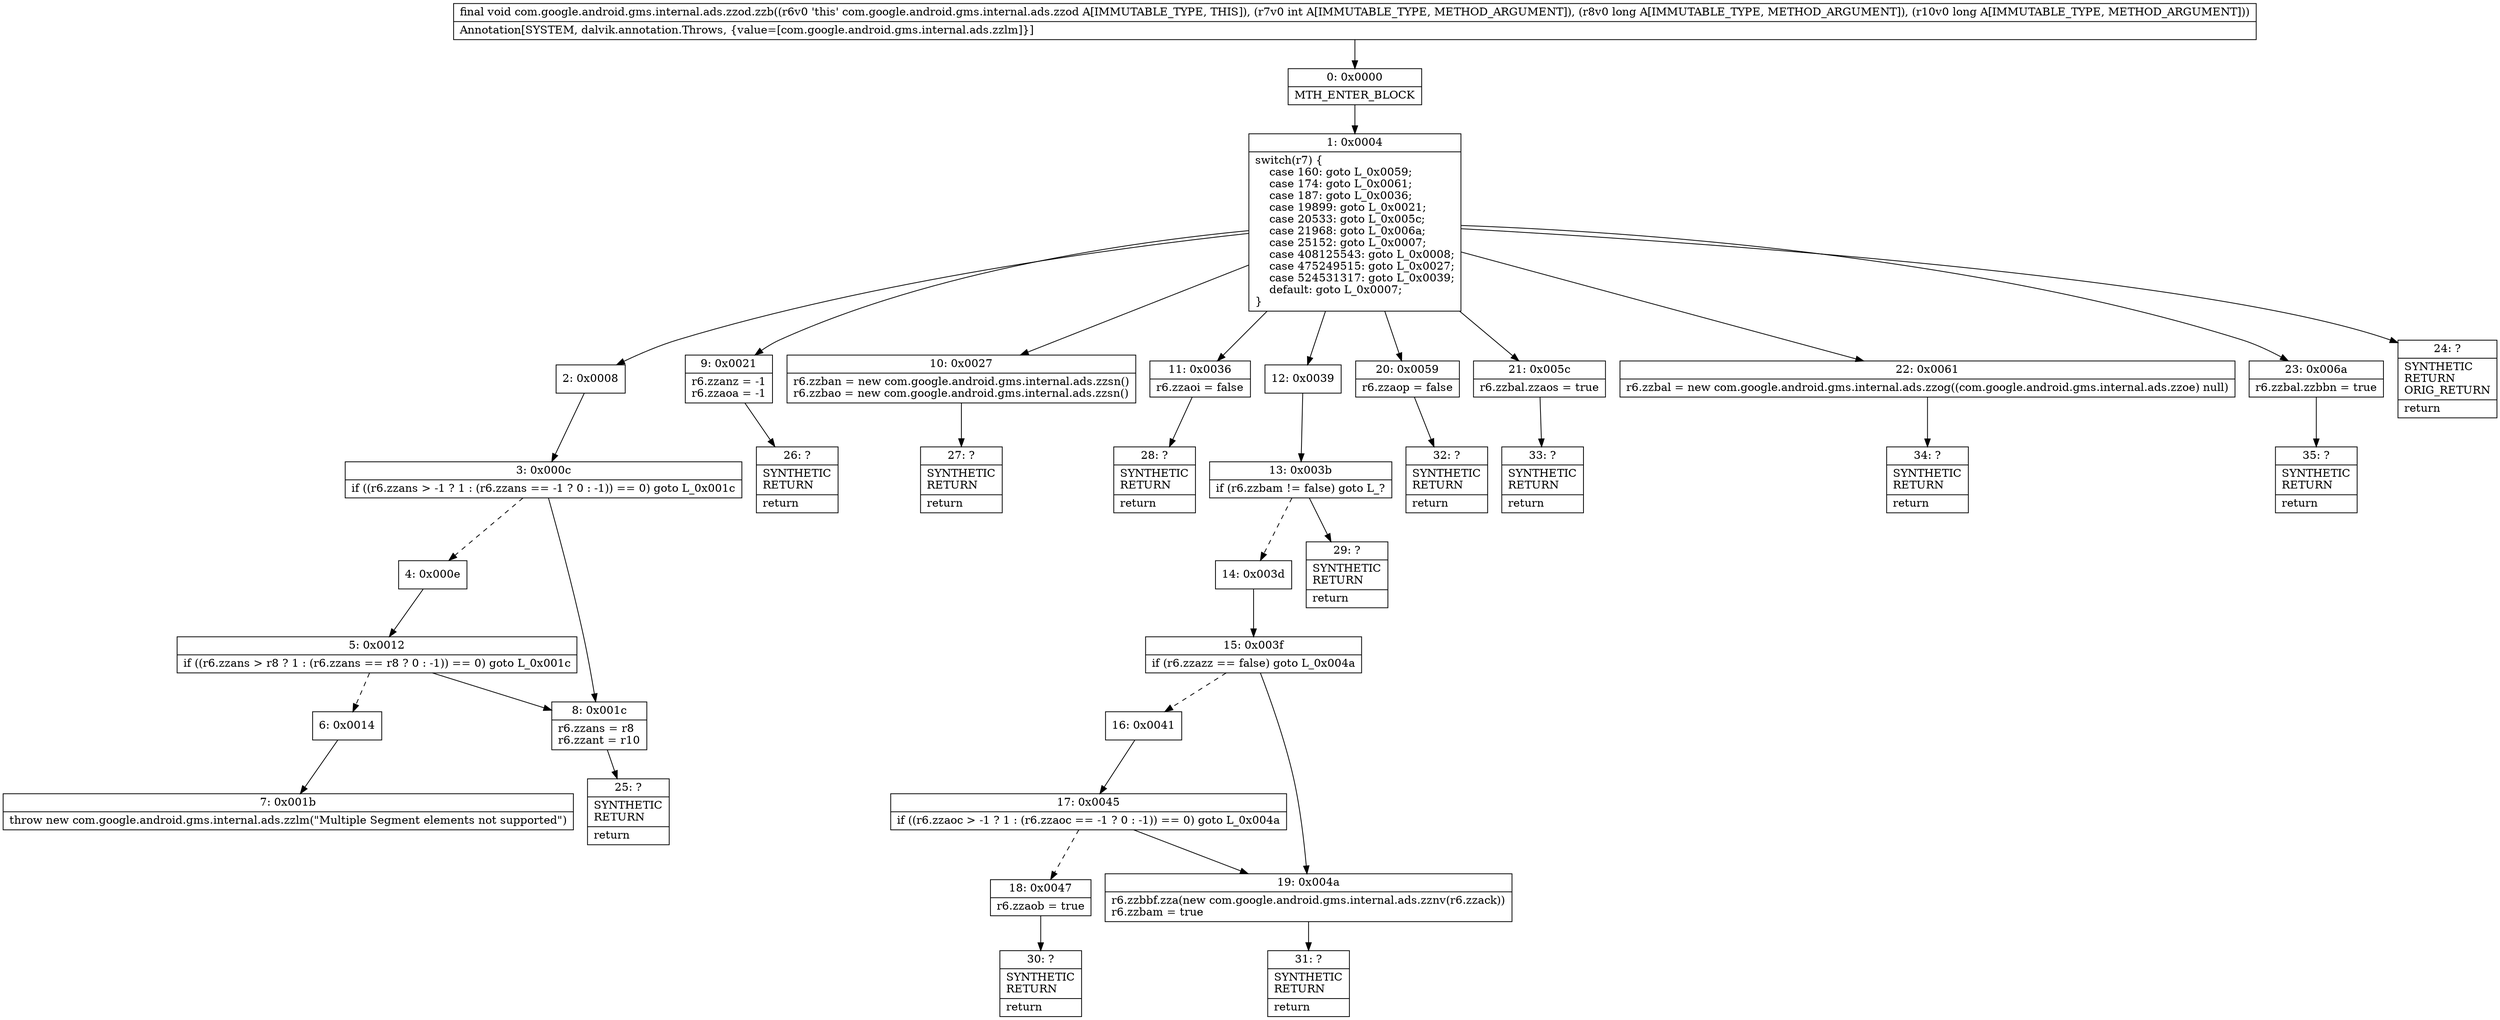 digraph "CFG forcom.google.android.gms.internal.ads.zzod.zzb(IJJ)V" {
Node_0 [shape=record,label="{0\:\ 0x0000|MTH_ENTER_BLOCK\l}"];
Node_1 [shape=record,label="{1\:\ 0x0004|switch(r7) \{\l    case 160: goto L_0x0059;\l    case 174: goto L_0x0061;\l    case 187: goto L_0x0036;\l    case 19899: goto L_0x0021;\l    case 20533: goto L_0x005c;\l    case 21968: goto L_0x006a;\l    case 25152: goto L_0x0007;\l    case 408125543: goto L_0x0008;\l    case 475249515: goto L_0x0027;\l    case 524531317: goto L_0x0039;\l    default: goto L_0x0007;\l\}\l}"];
Node_2 [shape=record,label="{2\:\ 0x0008}"];
Node_3 [shape=record,label="{3\:\ 0x000c|if ((r6.zzans \> \-1 ? 1 : (r6.zzans == \-1 ? 0 : \-1)) == 0) goto L_0x001c\l}"];
Node_4 [shape=record,label="{4\:\ 0x000e}"];
Node_5 [shape=record,label="{5\:\ 0x0012|if ((r6.zzans \> r8 ? 1 : (r6.zzans == r8 ? 0 : \-1)) == 0) goto L_0x001c\l}"];
Node_6 [shape=record,label="{6\:\ 0x0014}"];
Node_7 [shape=record,label="{7\:\ 0x001b|throw new com.google.android.gms.internal.ads.zzlm(\"Multiple Segment elements not supported\")\l}"];
Node_8 [shape=record,label="{8\:\ 0x001c|r6.zzans = r8\lr6.zzant = r10\l}"];
Node_9 [shape=record,label="{9\:\ 0x0021|r6.zzanz = \-1\lr6.zzaoa = \-1\l}"];
Node_10 [shape=record,label="{10\:\ 0x0027|r6.zzban = new com.google.android.gms.internal.ads.zzsn()\lr6.zzbao = new com.google.android.gms.internal.ads.zzsn()\l}"];
Node_11 [shape=record,label="{11\:\ 0x0036|r6.zzaoi = false\l}"];
Node_12 [shape=record,label="{12\:\ 0x0039}"];
Node_13 [shape=record,label="{13\:\ 0x003b|if (r6.zzbam != false) goto L_?\l}"];
Node_14 [shape=record,label="{14\:\ 0x003d}"];
Node_15 [shape=record,label="{15\:\ 0x003f|if (r6.zzazz == false) goto L_0x004a\l}"];
Node_16 [shape=record,label="{16\:\ 0x0041}"];
Node_17 [shape=record,label="{17\:\ 0x0045|if ((r6.zzaoc \> \-1 ? 1 : (r6.zzaoc == \-1 ? 0 : \-1)) == 0) goto L_0x004a\l}"];
Node_18 [shape=record,label="{18\:\ 0x0047|r6.zzaob = true\l}"];
Node_19 [shape=record,label="{19\:\ 0x004a|r6.zzbbf.zza(new com.google.android.gms.internal.ads.zznv(r6.zzack))\lr6.zzbam = true\l}"];
Node_20 [shape=record,label="{20\:\ 0x0059|r6.zzaop = false\l}"];
Node_21 [shape=record,label="{21\:\ 0x005c|r6.zzbal.zzaos = true\l}"];
Node_22 [shape=record,label="{22\:\ 0x0061|r6.zzbal = new com.google.android.gms.internal.ads.zzog((com.google.android.gms.internal.ads.zzoe) null)\l}"];
Node_23 [shape=record,label="{23\:\ 0x006a|r6.zzbal.zzbbn = true\l}"];
Node_24 [shape=record,label="{24\:\ ?|SYNTHETIC\lRETURN\lORIG_RETURN\l|return\l}"];
Node_25 [shape=record,label="{25\:\ ?|SYNTHETIC\lRETURN\l|return\l}"];
Node_26 [shape=record,label="{26\:\ ?|SYNTHETIC\lRETURN\l|return\l}"];
Node_27 [shape=record,label="{27\:\ ?|SYNTHETIC\lRETURN\l|return\l}"];
Node_28 [shape=record,label="{28\:\ ?|SYNTHETIC\lRETURN\l|return\l}"];
Node_29 [shape=record,label="{29\:\ ?|SYNTHETIC\lRETURN\l|return\l}"];
Node_30 [shape=record,label="{30\:\ ?|SYNTHETIC\lRETURN\l|return\l}"];
Node_31 [shape=record,label="{31\:\ ?|SYNTHETIC\lRETURN\l|return\l}"];
Node_32 [shape=record,label="{32\:\ ?|SYNTHETIC\lRETURN\l|return\l}"];
Node_33 [shape=record,label="{33\:\ ?|SYNTHETIC\lRETURN\l|return\l}"];
Node_34 [shape=record,label="{34\:\ ?|SYNTHETIC\lRETURN\l|return\l}"];
Node_35 [shape=record,label="{35\:\ ?|SYNTHETIC\lRETURN\l|return\l}"];
MethodNode[shape=record,label="{final void com.google.android.gms.internal.ads.zzod.zzb((r6v0 'this' com.google.android.gms.internal.ads.zzod A[IMMUTABLE_TYPE, THIS]), (r7v0 int A[IMMUTABLE_TYPE, METHOD_ARGUMENT]), (r8v0 long A[IMMUTABLE_TYPE, METHOD_ARGUMENT]), (r10v0 long A[IMMUTABLE_TYPE, METHOD_ARGUMENT]))  | Annotation[SYSTEM, dalvik.annotation.Throws, \{value=[com.google.android.gms.internal.ads.zzlm]\}]\l}"];
MethodNode -> Node_0;
Node_0 -> Node_1;
Node_1 -> Node_2;
Node_1 -> Node_9;
Node_1 -> Node_10;
Node_1 -> Node_11;
Node_1 -> Node_12;
Node_1 -> Node_20;
Node_1 -> Node_21;
Node_1 -> Node_22;
Node_1 -> Node_23;
Node_1 -> Node_24;
Node_2 -> Node_3;
Node_3 -> Node_4[style=dashed];
Node_3 -> Node_8;
Node_4 -> Node_5;
Node_5 -> Node_6[style=dashed];
Node_5 -> Node_8;
Node_6 -> Node_7;
Node_8 -> Node_25;
Node_9 -> Node_26;
Node_10 -> Node_27;
Node_11 -> Node_28;
Node_12 -> Node_13;
Node_13 -> Node_14[style=dashed];
Node_13 -> Node_29;
Node_14 -> Node_15;
Node_15 -> Node_16[style=dashed];
Node_15 -> Node_19;
Node_16 -> Node_17;
Node_17 -> Node_18[style=dashed];
Node_17 -> Node_19;
Node_18 -> Node_30;
Node_19 -> Node_31;
Node_20 -> Node_32;
Node_21 -> Node_33;
Node_22 -> Node_34;
Node_23 -> Node_35;
}

